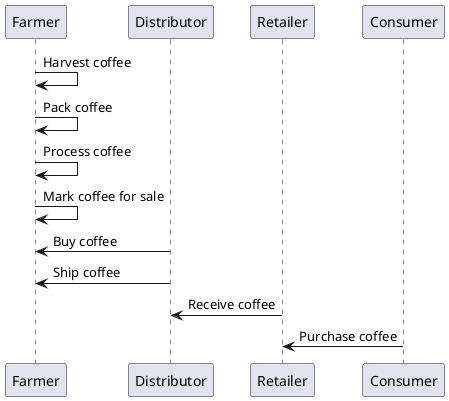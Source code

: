 @startuml

Farmer -> Farmer: Harvest coffee
Farmer -> Farmer: Pack coffee
Farmer -> Farmer: Process coffee
Farmer -> Farmer: Mark coffee for sale
Farmer <- Distributor: Buy coffee
Farmer <- Distributor: Ship coffee
Distributor <- Retailer: Receive coffee
Retailer <- Consumer: Purchase coffee

@enduml
